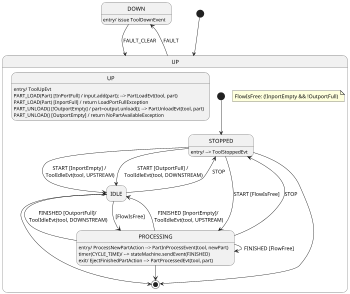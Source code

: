 @startuml
'https://plantuml.com/state-diagram

scale 350 width

hide empty description
state DOWN : entry/ issue ToolDownEvent

[*] --> UP
UP --> DOWN: FAULT
DOWN --> UP: FAULT_CLEAR
state UP {
    state UP: entry/ ToolUpEvt
    state UP: PART_LOAD(Part) [!InPortFull] / input.add(part); --> PartLoadEvt(tool, part)
    state UP: PART_LOAD(Part) [InportFull] / return LoadPortFullException
    state UP: PART_UNLOAD() [!OutportEmpty] / part=output.unload(); --> PartUnloadEvt(tool, part)
    state UP: PART_UNLOAD() [OutportEmpty] / return NoPartAvailableException
    state STOPPED: entry/ --> ToolStoppedEvt
    state IDLE
    state PROCESSING: entry/ ProcessNewPartAction --> PartInProcessEvent(tool, newPart)
    state PROCESSING: timer(CYCLE_TIME)/ --> stateMachine.sendEvent(FINISHED)
    state PROCESSING: exit/ EjectFinishedPartAction --> PartProcessedEvt(tool, part)

    [*] --> STOPPED
    STOPPED --> IDLE: START [InportEmpty] / \nToolIdleEvt(tool, UPSTREAM)
    STOPPED --> IDLE: START [OutportFull] / \nToolIdleEvt(tool, DOWNSTREAM)

    STOPPED --> PROCESSING: START [FlowIsFree]
    PROCESSING --> PROCESSING: FINISHED [FlowFree]
    PROCESSING --> IDLE: FINISHED [InportEmpty]/ \nToolIdleEvt(tool, UPSTREAM)
    PROCESSING --> IDLE: FINISHED [OutportFull]/ \nToolIdleEvt(tool, DOWNSTREAM)
    IDLE --> PROCESSING: [FlowIsFree]
    IDLE --> STOPPED: STOP
    PROCESSING --> STOPPED: STOP

    STOPPED --> [*]
    IDLE --> [*]
    PROCESSING --> [*]

    note as N1
        FlowIsFree: (!InportEmpty && !OutportFull)
    end note


}

@enduml